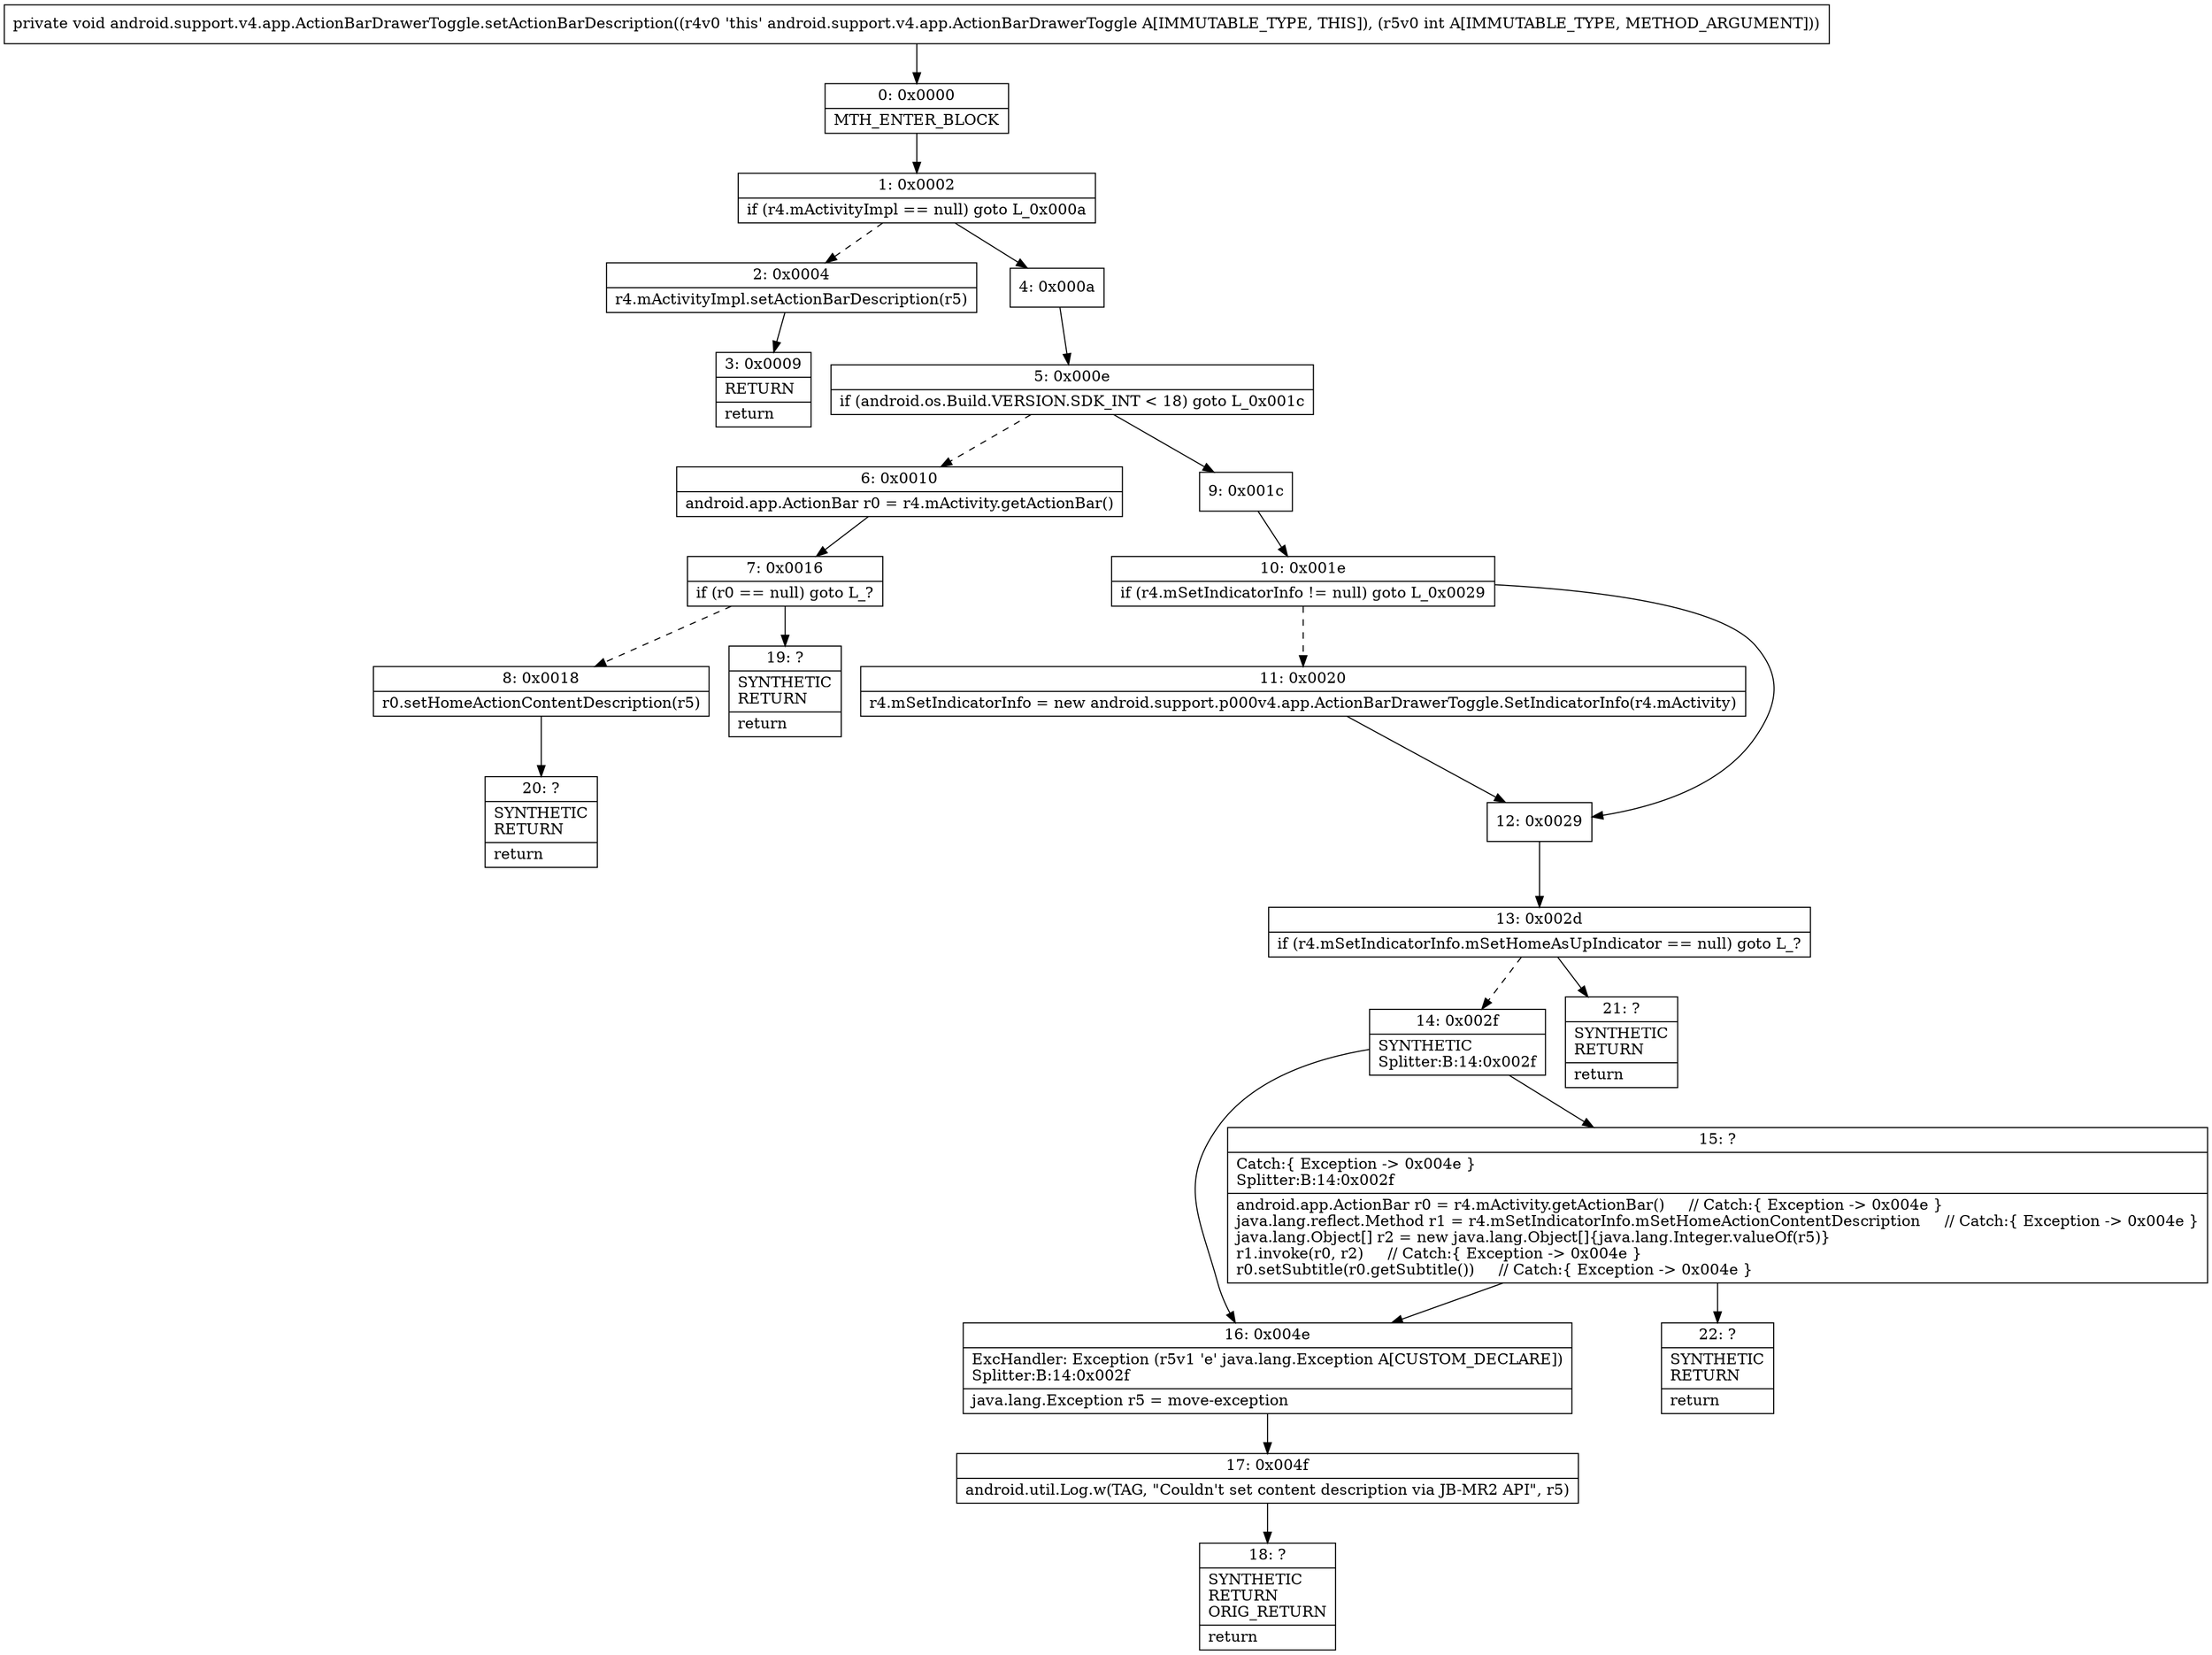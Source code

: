 digraph "CFG forandroid.support.v4.app.ActionBarDrawerToggle.setActionBarDescription(I)V" {
Node_0 [shape=record,label="{0\:\ 0x0000|MTH_ENTER_BLOCK\l}"];
Node_1 [shape=record,label="{1\:\ 0x0002|if (r4.mActivityImpl == null) goto L_0x000a\l}"];
Node_2 [shape=record,label="{2\:\ 0x0004|r4.mActivityImpl.setActionBarDescription(r5)\l}"];
Node_3 [shape=record,label="{3\:\ 0x0009|RETURN\l|return\l}"];
Node_4 [shape=record,label="{4\:\ 0x000a}"];
Node_5 [shape=record,label="{5\:\ 0x000e|if (android.os.Build.VERSION.SDK_INT \< 18) goto L_0x001c\l}"];
Node_6 [shape=record,label="{6\:\ 0x0010|android.app.ActionBar r0 = r4.mActivity.getActionBar()\l}"];
Node_7 [shape=record,label="{7\:\ 0x0016|if (r0 == null) goto L_?\l}"];
Node_8 [shape=record,label="{8\:\ 0x0018|r0.setHomeActionContentDescription(r5)\l}"];
Node_9 [shape=record,label="{9\:\ 0x001c}"];
Node_10 [shape=record,label="{10\:\ 0x001e|if (r4.mSetIndicatorInfo != null) goto L_0x0029\l}"];
Node_11 [shape=record,label="{11\:\ 0x0020|r4.mSetIndicatorInfo = new android.support.p000v4.app.ActionBarDrawerToggle.SetIndicatorInfo(r4.mActivity)\l}"];
Node_12 [shape=record,label="{12\:\ 0x0029}"];
Node_13 [shape=record,label="{13\:\ 0x002d|if (r4.mSetIndicatorInfo.mSetHomeAsUpIndicator == null) goto L_?\l}"];
Node_14 [shape=record,label="{14\:\ 0x002f|SYNTHETIC\lSplitter:B:14:0x002f\l}"];
Node_15 [shape=record,label="{15\:\ ?|Catch:\{ Exception \-\> 0x004e \}\lSplitter:B:14:0x002f\l|android.app.ActionBar r0 = r4.mActivity.getActionBar()     \/\/ Catch:\{ Exception \-\> 0x004e \}\ljava.lang.reflect.Method r1 = r4.mSetIndicatorInfo.mSetHomeActionContentDescription     \/\/ Catch:\{ Exception \-\> 0x004e \}\ljava.lang.Object[] r2 = new java.lang.Object[]\{java.lang.Integer.valueOf(r5)\}\lr1.invoke(r0, r2)     \/\/ Catch:\{ Exception \-\> 0x004e \}\lr0.setSubtitle(r0.getSubtitle())     \/\/ Catch:\{ Exception \-\> 0x004e \}\l}"];
Node_16 [shape=record,label="{16\:\ 0x004e|ExcHandler: Exception (r5v1 'e' java.lang.Exception A[CUSTOM_DECLARE])\lSplitter:B:14:0x002f\l|java.lang.Exception r5 = move\-exception\l}"];
Node_17 [shape=record,label="{17\:\ 0x004f|android.util.Log.w(TAG, \"Couldn't set content description via JB\-MR2 API\", r5)\l}"];
Node_18 [shape=record,label="{18\:\ ?|SYNTHETIC\lRETURN\lORIG_RETURN\l|return\l}"];
Node_19 [shape=record,label="{19\:\ ?|SYNTHETIC\lRETURN\l|return\l}"];
Node_20 [shape=record,label="{20\:\ ?|SYNTHETIC\lRETURN\l|return\l}"];
Node_21 [shape=record,label="{21\:\ ?|SYNTHETIC\lRETURN\l|return\l}"];
Node_22 [shape=record,label="{22\:\ ?|SYNTHETIC\lRETURN\l|return\l}"];
MethodNode[shape=record,label="{private void android.support.v4.app.ActionBarDrawerToggle.setActionBarDescription((r4v0 'this' android.support.v4.app.ActionBarDrawerToggle A[IMMUTABLE_TYPE, THIS]), (r5v0 int A[IMMUTABLE_TYPE, METHOD_ARGUMENT])) }"];
MethodNode -> Node_0;
Node_0 -> Node_1;
Node_1 -> Node_2[style=dashed];
Node_1 -> Node_4;
Node_2 -> Node_3;
Node_4 -> Node_5;
Node_5 -> Node_6[style=dashed];
Node_5 -> Node_9;
Node_6 -> Node_7;
Node_7 -> Node_8[style=dashed];
Node_7 -> Node_19;
Node_8 -> Node_20;
Node_9 -> Node_10;
Node_10 -> Node_11[style=dashed];
Node_10 -> Node_12;
Node_11 -> Node_12;
Node_12 -> Node_13;
Node_13 -> Node_14[style=dashed];
Node_13 -> Node_21;
Node_14 -> Node_15;
Node_14 -> Node_16;
Node_15 -> Node_16;
Node_15 -> Node_22;
Node_16 -> Node_17;
Node_17 -> Node_18;
}

